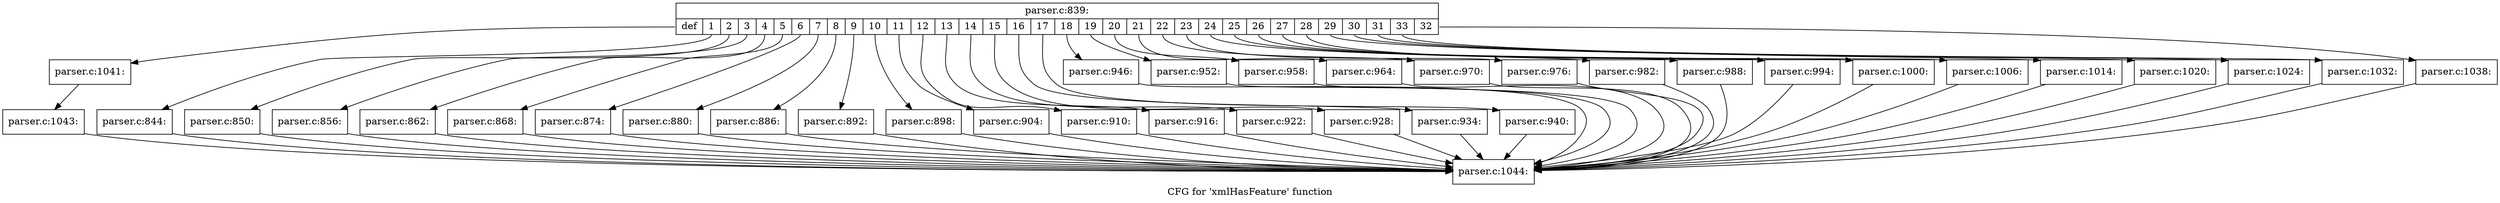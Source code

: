 digraph "CFG for 'xmlHasFeature' function" {
	label="CFG for 'xmlHasFeature' function";

	Node0x54851c0 [shape=record,label="{parser.c:839:|{<s0>def|<s1>1|<s2>2|<s3>3|<s4>4|<s5>5|<s6>6|<s7>7|<s8>8|<s9>9|<s10>10|<s11>11|<s12>12|<s13>13|<s14>14|<s15>15|<s16>16|<s17>17|<s18>18|<s19>19|<s20>20|<s21>21|<s22>22|<s23>23|<s24>24|<s25>25|<s26>26|<s27>27|<s28>28|<s29>29|<s30>30|<s31>31|<s32>33|<s33>32}}"];
	Node0x54851c0:s0 -> Node0x56cb5c0;
	Node0x54851c0:s1 -> Node0x56cb900;
	Node0x54851c0:s2 -> Node0x56cbb00;
	Node0x54851c0:s3 -> Node0x56cbd00;
	Node0x54851c0:s4 -> Node0x56cbf00;
	Node0x54851c0:s5 -> Node0x56cc100;
	Node0x54851c0:s6 -> Node0x56cc300;
	Node0x54851c0:s7 -> Node0x56cc500;
	Node0x54851c0:s8 -> Node0x56cc700;
	Node0x54851c0:s9 -> Node0x56cc900;
	Node0x54851c0:s10 -> Node0x56ccb00;
	Node0x54851c0:s11 -> Node0x56ccd00;
	Node0x54851c0:s12 -> Node0x56cb820;
	Node0x54851c0:s13 -> Node0x56cd540;
	Node0x54851c0:s14 -> Node0x56cd740;
	Node0x54851c0:s15 -> Node0x56cd940;
	Node0x54851c0:s16 -> Node0x56c92c0;
	Node0x54851c0:s17 -> Node0x56cdf50;
	Node0x54851c0:s18 -> Node0x56ce150;
	Node0x54851c0:s19 -> Node0x56ce350;
	Node0x54851c0:s20 -> Node0x56ce550;
	Node0x54851c0:s21 -> Node0x56ce750;
	Node0x54851c0:s22 -> Node0x56ce950;
	Node0x54851c0:s23 -> Node0x56ceb50;
	Node0x54851c0:s24 -> Node0x56ced50;
	Node0x54851c0:s25 -> Node0x56cef50;
	Node0x54851c0:s26 -> Node0x56cf150;
	Node0x54851c0:s27 -> Node0x56cf350;
	Node0x54851c0:s28 -> Node0x56cf550;
	Node0x54851c0:s29 -> Node0x56cf750;
	Node0x54851c0:s30 -> Node0x56cf990;
	Node0x54851c0:s31 -> Node0x56cfb90;
	Node0x54851c0:s32 -> Node0x56cdb40;
	Node0x54851c0:s33 -> Node0x56cdd40;
	Node0x56cb900 [shape=record,label="{parser.c:844:}"];
	Node0x56cb900 -> Node0x568eb30;
	Node0x56cbb00 [shape=record,label="{parser.c:850:}"];
	Node0x56cbb00 -> Node0x568eb30;
	Node0x56cbd00 [shape=record,label="{parser.c:856:}"];
	Node0x56cbd00 -> Node0x568eb30;
	Node0x56cbf00 [shape=record,label="{parser.c:862:}"];
	Node0x56cbf00 -> Node0x568eb30;
	Node0x56cc100 [shape=record,label="{parser.c:868:}"];
	Node0x56cc100 -> Node0x568eb30;
	Node0x56cc300 [shape=record,label="{parser.c:874:}"];
	Node0x56cc300 -> Node0x568eb30;
	Node0x56cc500 [shape=record,label="{parser.c:880:}"];
	Node0x56cc500 -> Node0x568eb30;
	Node0x56cc700 [shape=record,label="{parser.c:886:}"];
	Node0x56cc700 -> Node0x568eb30;
	Node0x56cc900 [shape=record,label="{parser.c:892:}"];
	Node0x56cc900 -> Node0x568eb30;
	Node0x56ccb00 [shape=record,label="{parser.c:898:}"];
	Node0x56ccb00 -> Node0x568eb30;
	Node0x56ccd00 [shape=record,label="{parser.c:904:}"];
	Node0x56ccd00 -> Node0x568eb30;
	Node0x56cb820 [shape=record,label="{parser.c:910:}"];
	Node0x56cb820 -> Node0x568eb30;
	Node0x56cd540 [shape=record,label="{parser.c:916:}"];
	Node0x56cd540 -> Node0x568eb30;
	Node0x56cd740 [shape=record,label="{parser.c:922:}"];
	Node0x56cd740 -> Node0x568eb30;
	Node0x56cd940 [shape=record,label="{parser.c:928:}"];
	Node0x56cd940 -> Node0x568eb30;
	Node0x56c92c0 [shape=record,label="{parser.c:934:}"];
	Node0x56c92c0 -> Node0x568eb30;
	Node0x56cdf50 [shape=record,label="{parser.c:940:}"];
	Node0x56cdf50 -> Node0x568eb30;
	Node0x56ce150 [shape=record,label="{parser.c:946:}"];
	Node0x56ce150 -> Node0x568eb30;
	Node0x56ce350 [shape=record,label="{parser.c:952:}"];
	Node0x56ce350 -> Node0x568eb30;
	Node0x56ce550 [shape=record,label="{parser.c:958:}"];
	Node0x56ce550 -> Node0x568eb30;
	Node0x56ce750 [shape=record,label="{parser.c:964:}"];
	Node0x56ce750 -> Node0x568eb30;
	Node0x56ce950 [shape=record,label="{parser.c:970:}"];
	Node0x56ce950 -> Node0x568eb30;
	Node0x56ceb50 [shape=record,label="{parser.c:976:}"];
	Node0x56ceb50 -> Node0x568eb30;
	Node0x56ced50 [shape=record,label="{parser.c:982:}"];
	Node0x56ced50 -> Node0x568eb30;
	Node0x56cef50 [shape=record,label="{parser.c:988:}"];
	Node0x56cef50 -> Node0x568eb30;
	Node0x56cf150 [shape=record,label="{parser.c:994:}"];
	Node0x56cf150 -> Node0x568eb30;
	Node0x56cf350 [shape=record,label="{parser.c:1000:}"];
	Node0x56cf350 -> Node0x568eb30;
	Node0x56cf550 [shape=record,label="{parser.c:1006:}"];
	Node0x56cf550 -> Node0x568eb30;
	Node0x56cf750 [shape=record,label="{parser.c:1014:}"];
	Node0x56cf750 -> Node0x568eb30;
	Node0x56cf990 [shape=record,label="{parser.c:1020:}"];
	Node0x56cf990 -> Node0x568eb30;
	Node0x56cfb90 [shape=record,label="{parser.c:1024:}"];
	Node0x56cfb90 -> Node0x568eb30;
	Node0x56cdb40 [shape=record,label="{parser.c:1032:}"];
	Node0x56cdb40 -> Node0x568eb30;
	Node0x56cdd40 [shape=record,label="{parser.c:1038:}"];
	Node0x56cdd40 -> Node0x568eb30;
	Node0x56cb5c0 [shape=record,label="{parser.c:1041:}"];
	Node0x56cb5c0 -> Node0x56cb4e0;
	Node0x56cb4e0 [shape=record,label="{parser.c:1043:}"];
	Node0x56cb4e0 -> Node0x568eb30;
	Node0x568eb30 [shape=record,label="{parser.c:1044:}"];
}
